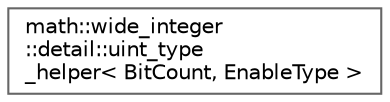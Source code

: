 digraph "Graphical Class Hierarchy"
{
 // LATEX_PDF_SIZE
  bgcolor="transparent";
  edge [fontname=Helvetica,fontsize=10,labelfontname=Helvetica,labelfontsize=10];
  node [fontname=Helvetica,fontsize=10,shape=box,height=0.2,width=0.4];
  rankdir="LR";
  Node0 [label="math::wide_integer\l::detail::uint_type\l_helper\< BitCount, EnableType \>",height=0.2,width=0.4,color="grey40", fillcolor="white", style="filled",URL="$structmath_1_1wide__integer_1_1detail_1_1uint__type__helper.html",tooltip=" "];
}

